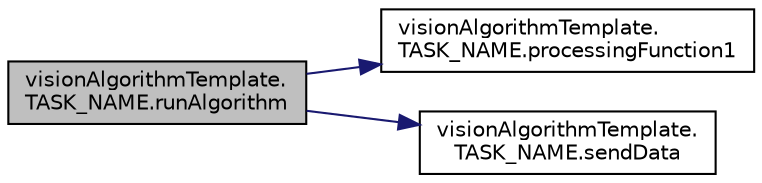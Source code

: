 digraph "visionAlgorithmTemplate.TASK_NAME.runAlgorithm"
{
 // LATEX_PDF_SIZE
  edge [fontname="Helvetica",fontsize="10",labelfontname="Helvetica",labelfontsize="10"];
  node [fontname="Helvetica",fontsize="10",shape=record];
  rankdir="LR";
  Node1 [label="visionAlgorithmTemplate.\lTASK_NAME.runAlgorithm",height=0.2,width=0.4,color="black", fillcolor="grey75", style="filled", fontcolor="black",tooltip=" "];
  Node1 -> Node2 [color="midnightblue",fontsize="10",style="solid",fontname="Helvetica"];
  Node2 [label="visionAlgorithmTemplate.\lTASK_NAME.processingFunction1",height=0.2,width=0.4,color="black", fillcolor="white", style="filled",URL="$classvision_algorithm_template_1_1_t_a_s_k___n_a_m_e.html#a8e39fab0378a838d3424054c51a2a242",tooltip="PROCESSING FUNCTIONS ###."];
  Node1 -> Node3 [color="midnightblue",fontsize="10",style="solid",fontname="Helvetica"];
  Node3 [label="visionAlgorithmTemplate.\lTASK_NAME.sendData",height=0.2,width=0.4,color="black", fillcolor="white", style="filled",URL="$classvision_algorithm_template_1_1_t_a_s_k___n_a_m_e.html#a5de901de78edb7f51d48084ffdbcce38",tooltip=" "];
}
